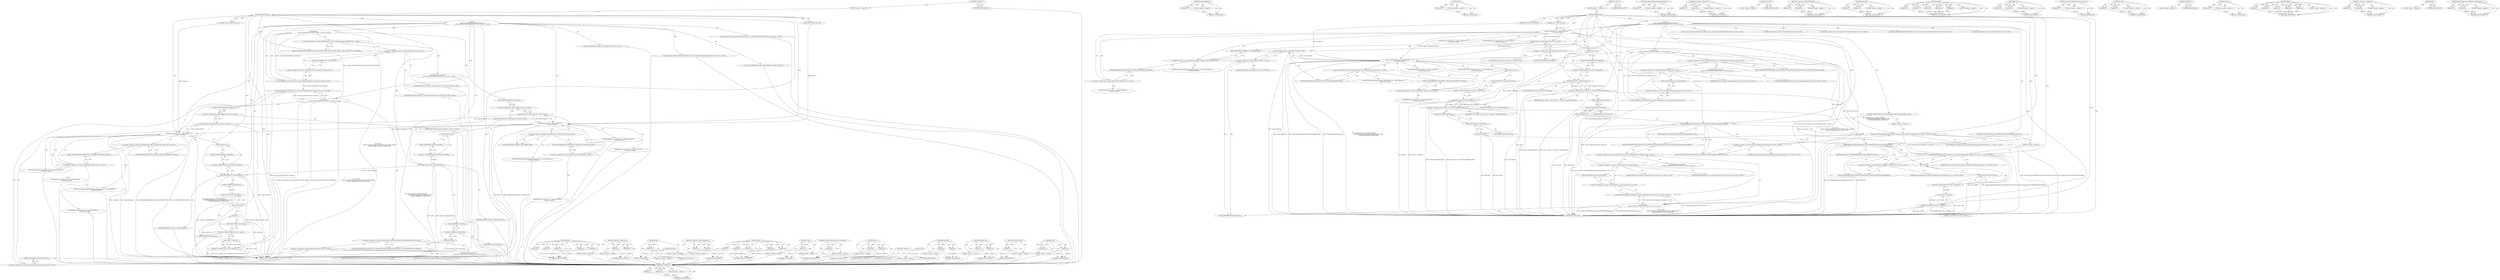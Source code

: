 digraph "testing.ExpireLocalDBObservationWindows" {
vulnerable_135 [label=<(METHOD,content.Referrer)>];
vulnerable_136 [label=<(PARAM,p1)>];
vulnerable_137 [label=<(BLOCK,&lt;empty&gt;,&lt;empty&gt;)>];
vulnerable_138 [label=<(METHOD_RETURN,ANY)>];
vulnerable_156 [label=<(METHOD,load2)>];
vulnerable_157 [label=<(PARAM,p1)>];
vulnerable_158 [label=<(PARAM,p2)>];
vulnerable_159 [label=<(BLOCK,&lt;empty&gt;,&lt;empty&gt;)>];
vulnerable_160 [label=<(METHOD_RETURN,ANY)>];
vulnerable_6 [label=<(METHOD,&lt;global&gt;)<SUB>1</SUB>>];
vulnerable_7 [label=<(BLOCK,&lt;empty&gt;,&lt;empty&gt;)<SUB>1</SUB>>];
vulnerable_8 [label=<(METHOD,OpenTwoTabs)<SUB>1</SUB>>];
vulnerable_9 [label=<(PARAM,const GURL&amp; first_url)<SUB>1</SUB>>];
vulnerable_10 [label=<(PARAM,const GURL&amp; second_url)<SUB>1</SUB>>];
vulnerable_11 [label="<(BLOCK,{
    content::WindowedNotificationObserver loa...,{
    content::WindowedNotificationObserver loa...)<SUB>1</SUB>>"];
vulnerable_12 [label="<(LOCAL,content.WindowedNotificationObserver load1: content.WindowedNotificationObserver)<SUB>2</SUB>>"];
vulnerable_13 [label="<(load1,load1(
        content::NOTIFICATION_LOAD_COMPL...)<SUB>2</SUB>>"];
vulnerable_14 [label="<(&lt;operator&gt;.fieldAccess,content::NOTIFICATION_LOAD_COMPLETED_MAIN_FRAME)<SUB>3</SUB>>"];
vulnerable_15 [label="<(IDENTIFIER,content,load1(
        content::NOTIFICATION_LOAD_COMPL...)<SUB>3</SUB>>"];
vulnerable_16 [label=<(FIELD_IDENTIFIER,NOTIFICATION_LOAD_COMPLETED_MAIN_FRAME,NOTIFICATION_LOAD_COMPLETED_MAIN_FRAME)<SUB>3</SUB>>];
vulnerable_17 [label="<(content.NotificationService.AllSources,content::NotificationService::AllSources())<SUB>4</SUB>>"];
vulnerable_18 [label="<(&lt;operator&gt;.fieldAccess,content::NotificationService::AllSources)<SUB>4</SUB>>"];
vulnerable_19 [label="<(&lt;operator&gt;.fieldAccess,content::NotificationService)<SUB>4</SUB>>"];
vulnerable_20 [label="<(IDENTIFIER,content,content::NotificationService::AllSources())<SUB>4</SUB>>"];
vulnerable_21 [label="<(IDENTIFIER,NotificationService,content::NotificationService::AllSources())<SUB>4</SUB>>"];
vulnerable_22 [label=<(FIELD_IDENTIFIER,AllSources,AllSources)<SUB>4</SUB>>];
vulnerable_23 [label="<(LOCAL,OpenURLParams open1: OpenURLParams)<SUB>5</SUB>>"];
vulnerable_24 [label="<(open1,open1(first_url, content::Referrer(),
         ...)<SUB>5</SUB>>"];
vulnerable_25 [label="<(IDENTIFIER,first_url,open1(first_url, content::Referrer(),
         ...)<SUB>5</SUB>>"];
vulnerable_26 [label="<(content.Referrer,content::Referrer())<SUB>5</SUB>>"];
vulnerable_27 [label="<(&lt;operator&gt;.fieldAccess,content::Referrer)<SUB>5</SUB>>"];
vulnerable_28 [label="<(IDENTIFIER,content,content::Referrer())<SUB>5</SUB>>"];
vulnerable_29 [label=<(FIELD_IDENTIFIER,Referrer,Referrer)<SUB>5</SUB>>];
vulnerable_30 [label="<(&lt;operator&gt;.fieldAccess,WindowOpenDisposition::CURRENT_TAB)<SUB>6</SUB>>"];
vulnerable_31 [label="<(IDENTIFIER,WindowOpenDisposition,open1(first_url, content::Referrer(),
         ...)<SUB>6</SUB>>"];
vulnerable_32 [label=<(FIELD_IDENTIFIER,CURRENT_TAB,CURRENT_TAB)<SUB>6</SUB>>];
vulnerable_33 [label="<(&lt;operator&gt;.fieldAccess,ui::PAGE_TRANSITION_TYPED)<SUB>7</SUB>>"];
vulnerable_34 [label="<(IDENTIFIER,ui,open1(first_url, content::Referrer(),
         ...)<SUB>7</SUB>>"];
vulnerable_35 [label=<(FIELD_IDENTIFIER,PAGE_TRANSITION_TYPED,PAGE_TRANSITION_TYPED)<SUB>7</SUB>>];
vulnerable_36 [label="<(LITERAL,false,open1(first_url, content::Referrer(),
         ...)<SUB>7</SUB>>"];
vulnerable_37 [label=<(OpenURL,browser()-&gt;OpenURL(open1))<SUB>8</SUB>>];
vulnerable_38 [label=<(&lt;operator&gt;.indirectFieldAccess,browser()-&gt;OpenURL)<SUB>8</SUB>>];
vulnerable_39 [label=<(browser,browser())<SUB>8</SUB>>];
vulnerable_40 [label=<(FIELD_IDENTIFIER,OpenURL,OpenURL)<SUB>8</SUB>>];
vulnerable_41 [label=<(IDENTIFIER,open1,browser()-&gt;OpenURL(open1))<SUB>8</SUB>>];
vulnerable_42 [label=<(Wait,load1.Wait())<SUB>9</SUB>>];
vulnerable_43 [label=<(&lt;operator&gt;.fieldAccess,load1.Wait)<SUB>9</SUB>>];
vulnerable_44 [label=<(IDENTIFIER,load1,load1.Wait())<SUB>9</SUB>>];
vulnerable_45 [label=<(FIELD_IDENTIFIER,Wait,Wait)<SUB>9</SUB>>];
vulnerable_46 [label="<(LOCAL,content.WindowedNotificationObserver load2: content.WindowedNotificationObserver)<SUB>11</SUB>>"];
vulnerable_47 [label="<(load2,load2(
         content::NOTIFICATION_LOAD_COMP...)<SUB>11</SUB>>"];
vulnerable_48 [label="<(&lt;operator&gt;.fieldAccess,content::NOTIFICATION_LOAD_COMPLETED_MAIN_FRAME)<SUB>12</SUB>>"];
vulnerable_49 [label="<(IDENTIFIER,content,load2(
         content::NOTIFICATION_LOAD_COMP...)<SUB>12</SUB>>"];
vulnerable_50 [label=<(FIELD_IDENTIFIER,NOTIFICATION_LOAD_COMPLETED_MAIN_FRAME,NOTIFICATION_LOAD_COMPLETED_MAIN_FRAME)<SUB>12</SUB>>];
vulnerable_51 [label="<(content.NotificationService.AllSources,content::NotificationService::AllSources())<SUB>13</SUB>>"];
vulnerable_52 [label="<(&lt;operator&gt;.fieldAccess,content::NotificationService::AllSources)<SUB>13</SUB>>"];
vulnerable_53 [label="<(&lt;operator&gt;.fieldAccess,content::NotificationService)<SUB>13</SUB>>"];
vulnerable_54 [label="<(IDENTIFIER,content,content::NotificationService::AllSources())<SUB>13</SUB>>"];
vulnerable_55 [label="<(IDENTIFIER,NotificationService,content::NotificationService::AllSources())<SUB>13</SUB>>"];
vulnerable_56 [label=<(FIELD_IDENTIFIER,AllSources,AllSources)<SUB>13</SUB>>];
vulnerable_57 [label="<(LOCAL,OpenURLParams open2: OpenURLParams)<SUB>14</SUB>>"];
vulnerable_58 [label="<(open2,open2(second_url, content::Referrer(),
        ...)<SUB>14</SUB>>"];
vulnerable_59 [label="<(IDENTIFIER,second_url,open2(second_url, content::Referrer(),
        ...)<SUB>14</SUB>>"];
vulnerable_60 [label="<(content.Referrer,content::Referrer())<SUB>14</SUB>>"];
vulnerable_61 [label="<(&lt;operator&gt;.fieldAccess,content::Referrer)<SUB>14</SUB>>"];
vulnerable_62 [label="<(IDENTIFIER,content,content::Referrer())<SUB>14</SUB>>"];
vulnerable_63 [label=<(FIELD_IDENTIFIER,Referrer,Referrer)<SUB>14</SUB>>];
vulnerable_64 [label="<(&lt;operator&gt;.fieldAccess,WindowOpenDisposition::NEW_BACKGROUND_TAB)<SUB>15</SUB>>"];
vulnerable_65 [label="<(IDENTIFIER,WindowOpenDisposition,open2(second_url, content::Referrer(),
        ...)<SUB>15</SUB>>"];
vulnerable_66 [label=<(FIELD_IDENTIFIER,NEW_BACKGROUND_TAB,NEW_BACKGROUND_TAB)<SUB>15</SUB>>];
vulnerable_67 [label="<(&lt;operator&gt;.fieldAccess,ui::PAGE_TRANSITION_TYPED)<SUB>16</SUB>>"];
vulnerable_68 [label="<(IDENTIFIER,ui,open2(second_url, content::Referrer(),
        ...)<SUB>16</SUB>>"];
vulnerable_69 [label=<(FIELD_IDENTIFIER,PAGE_TRANSITION_TYPED,PAGE_TRANSITION_TYPED)<SUB>16</SUB>>];
vulnerable_70 [label="<(LITERAL,false,open2(second_url, content::Referrer(),
        ...)<SUB>16</SUB>>"];
vulnerable_71 [label=<(OpenURL,browser()-&gt;OpenURL(open2))<SUB>17</SUB>>];
vulnerable_72 [label=<(&lt;operator&gt;.indirectFieldAccess,browser()-&gt;OpenURL)<SUB>17</SUB>>];
vulnerable_73 [label=<(browser,browser())<SUB>17</SUB>>];
vulnerable_74 [label=<(FIELD_IDENTIFIER,OpenURL,OpenURL)<SUB>17</SUB>>];
vulnerable_75 [label=<(IDENTIFIER,open2,browser()-&gt;OpenURL(open2))<SUB>17</SUB>>];
vulnerable_76 [label=<(Wait,load2.Wait())<SUB>18</SUB>>];
vulnerable_77 [label=<(&lt;operator&gt;.fieldAccess,load2.Wait)<SUB>18</SUB>>];
vulnerable_78 [label=<(IDENTIFIER,load2,load2.Wait())<SUB>18</SUB>>];
vulnerable_79 [label=<(FIELD_IDENTIFIER,Wait,Wait)<SUB>18</SUB>>];
vulnerable_80 [label=<(ASSERT_EQ,ASSERT_EQ(2, tsm()-&gt;count()))<SUB>20</SUB>>];
vulnerable_81 [label=<(LITERAL,2,ASSERT_EQ(2, tsm()-&gt;count()))<SUB>20</SUB>>];
vulnerable_82 [label=<(count,tsm()-&gt;count())<SUB>20</SUB>>];
vulnerable_83 [label=<(&lt;operator&gt;.indirectFieldAccess,tsm()-&gt;count)<SUB>20</SUB>>];
vulnerable_84 [label=<(tsm,tsm())<SUB>20</SUB>>];
vulnerable_85 [label=<(FIELD_IDENTIFIER,count,count)<SUB>20</SUB>>];
vulnerable_86 [label=<(METHOD_RETURN,void)<SUB>1</SUB>>];
vulnerable_88 [label=<(METHOD_RETURN,ANY)<SUB>1</SUB>>];
vulnerable_161 [label=<(METHOD,open2)>];
vulnerable_162 [label=<(PARAM,p1)>];
vulnerable_163 [label=<(PARAM,p2)>];
vulnerable_164 [label=<(PARAM,p3)>];
vulnerable_165 [label=<(PARAM,p4)>];
vulnerable_166 [label=<(PARAM,p5)>];
vulnerable_167 [label=<(BLOCK,&lt;empty&gt;,&lt;empty&gt;)>];
vulnerable_168 [label=<(METHOD_RETURN,ANY)>];
vulnerable_118 [label=<(METHOD,&lt;operator&gt;.fieldAccess)>];
vulnerable_119 [label=<(PARAM,p1)>];
vulnerable_120 [label=<(PARAM,p2)>];
vulnerable_121 [label=<(BLOCK,&lt;empty&gt;,&lt;empty&gt;)>];
vulnerable_122 [label=<(METHOD_RETURN,ANY)>];
vulnerable_152 [label=<(METHOD,Wait)>];
vulnerable_153 [label=<(PARAM,p1)>];
vulnerable_154 [label=<(BLOCK,&lt;empty&gt;,&lt;empty&gt;)>];
vulnerable_155 [label=<(METHOD_RETURN,ANY)>];
vulnerable_149 [label=<(METHOD,browser)>];
vulnerable_150 [label=<(BLOCK,&lt;empty&gt;,&lt;empty&gt;)>];
vulnerable_151 [label=<(METHOD_RETURN,ANY)>];
vulnerable_144 [label=<(METHOD,&lt;operator&gt;.indirectFieldAccess)>];
vulnerable_145 [label=<(PARAM,p1)>];
vulnerable_146 [label=<(PARAM,p2)>];
vulnerable_147 [label=<(BLOCK,&lt;empty&gt;,&lt;empty&gt;)>];
vulnerable_148 [label=<(METHOD_RETURN,ANY)>];
vulnerable_127 [label=<(METHOD,open1)>];
vulnerable_128 [label=<(PARAM,p1)>];
vulnerable_129 [label=<(PARAM,p2)>];
vulnerable_130 [label=<(PARAM,p3)>];
vulnerable_131 [label=<(PARAM,p4)>];
vulnerable_132 [label=<(PARAM,p5)>];
vulnerable_133 [label=<(BLOCK,&lt;empty&gt;,&lt;empty&gt;)>];
vulnerable_134 [label=<(METHOD_RETURN,ANY)>];
vulnerable_174 [label=<(METHOD,count)>];
vulnerable_175 [label=<(PARAM,p1)>];
vulnerable_176 [label=<(BLOCK,&lt;empty&gt;,&lt;empty&gt;)>];
vulnerable_177 [label=<(METHOD_RETURN,ANY)>];
vulnerable_123 [label=<(METHOD,content.NotificationService.AllSources)>];
vulnerable_124 [label=<(PARAM,p1)>];
vulnerable_125 [label=<(BLOCK,&lt;empty&gt;,&lt;empty&gt;)>];
vulnerable_126 [label=<(METHOD_RETURN,ANY)>];
vulnerable_113 [label=<(METHOD,load1)>];
vulnerable_114 [label=<(PARAM,p1)>];
vulnerable_115 [label=<(PARAM,p2)>];
vulnerable_116 [label=<(BLOCK,&lt;empty&gt;,&lt;empty&gt;)>];
vulnerable_117 [label=<(METHOD_RETURN,ANY)>];
vulnerable_107 [label=<(METHOD,&lt;global&gt;)<SUB>1</SUB>>];
vulnerable_108 [label=<(BLOCK,&lt;empty&gt;,&lt;empty&gt;)>];
vulnerable_109 [label=<(METHOD_RETURN,ANY)>];
vulnerable_178 [label=<(METHOD,tsm)>];
vulnerable_179 [label=<(BLOCK,&lt;empty&gt;,&lt;empty&gt;)>];
vulnerable_180 [label=<(METHOD_RETURN,ANY)>];
vulnerable_139 [label=<(METHOD,OpenURL)>];
vulnerable_140 [label=<(PARAM,p1)>];
vulnerable_141 [label=<(PARAM,p2)>];
vulnerable_142 [label=<(BLOCK,&lt;empty&gt;,&lt;empty&gt;)>];
vulnerable_143 [label=<(METHOD_RETURN,ANY)>];
vulnerable_169 [label=<(METHOD,ASSERT_EQ)>];
vulnerable_170 [label=<(PARAM,p1)>];
vulnerable_171 [label=<(PARAM,p2)>];
vulnerable_172 [label=<(BLOCK,&lt;empty&gt;,&lt;empty&gt;)>];
vulnerable_173 [label=<(METHOD_RETURN,ANY)>];
fixed_208 [label=<(METHOD,ASSERT_EQ)>];
fixed_209 [label=<(PARAM,p1)>];
fixed_210 [label=<(PARAM,p2)>];
fixed_211 [label=<(BLOCK,&lt;empty&gt;,&lt;empty&gt;)>];
fixed_212 [label=<(METHOD_RETURN,ANY)>];
fixed_160 [label=<(METHOD,content.Referrer)>];
fixed_161 [label=<(PARAM,p1)>];
fixed_162 [label=<(BLOCK,&lt;empty&gt;,&lt;empty&gt;)>];
fixed_163 [label=<(METHOD_RETURN,ANY)>];
fixed_182 [label=<(METHOD,Wait)>];
fixed_183 [label=<(PARAM,p1)>];
fixed_184 [label=<(BLOCK,&lt;empty&gt;,&lt;empty&gt;)>];
fixed_185 [label=<(METHOD_RETURN,ANY)>];
fixed_6 [label=<(METHOD,&lt;global&gt;)<SUB>1</SUB>>];
fixed_7 [label=<(BLOCK,&lt;empty&gt;,&lt;empty&gt;)<SUB>1</SUB>>];
fixed_8 [label=<(METHOD,OpenTwoTabs)<SUB>1</SUB>>];
fixed_9 [label=<(PARAM,const GURL&amp; first_url)<SUB>1</SUB>>];
fixed_10 [label=<(PARAM,const GURL&amp; second_url)<SUB>1</SUB>>];
fixed_11 [label="<(BLOCK,{
    content::WindowedNotificationObserver loa...,{
    content::WindowedNotificationObserver loa...)<SUB>1</SUB>>"];
fixed_12 [label="<(LOCAL,content.WindowedNotificationObserver load1: content.WindowedNotificationObserver)<SUB>2</SUB>>"];
fixed_13 [label="<(load1,load1(
        content::NOTIFICATION_LOAD_COMPL...)<SUB>2</SUB>>"];
fixed_14 [label="<(&lt;operator&gt;.fieldAccess,content::NOTIFICATION_LOAD_COMPLETED_MAIN_FRAME)<SUB>3</SUB>>"];
fixed_15 [label="<(IDENTIFIER,content,load1(
        content::NOTIFICATION_LOAD_COMPL...)<SUB>3</SUB>>"];
fixed_16 [label=<(FIELD_IDENTIFIER,NOTIFICATION_LOAD_COMPLETED_MAIN_FRAME,NOTIFICATION_LOAD_COMPLETED_MAIN_FRAME)<SUB>3</SUB>>];
fixed_17 [label="<(content.NotificationService.AllSources,content::NotificationService::AllSources())<SUB>4</SUB>>"];
fixed_18 [label="<(&lt;operator&gt;.fieldAccess,content::NotificationService::AllSources)<SUB>4</SUB>>"];
fixed_19 [label="<(&lt;operator&gt;.fieldAccess,content::NotificationService)<SUB>4</SUB>>"];
fixed_20 [label="<(IDENTIFIER,content,content::NotificationService::AllSources())<SUB>4</SUB>>"];
fixed_21 [label="<(IDENTIFIER,NotificationService,content::NotificationService::AllSources())<SUB>4</SUB>>"];
fixed_22 [label=<(FIELD_IDENTIFIER,AllSources,AllSources)<SUB>4</SUB>>];
fixed_23 [label="<(LOCAL,OpenURLParams open1: OpenURLParams)<SUB>5</SUB>>"];
fixed_24 [label="<(open1,open1(first_url, content::Referrer(),
         ...)<SUB>5</SUB>>"];
fixed_25 [label="<(IDENTIFIER,first_url,open1(first_url, content::Referrer(),
         ...)<SUB>5</SUB>>"];
fixed_26 [label="<(content.Referrer,content::Referrer())<SUB>5</SUB>>"];
fixed_27 [label="<(&lt;operator&gt;.fieldAccess,content::Referrer)<SUB>5</SUB>>"];
fixed_28 [label="<(IDENTIFIER,content,content::Referrer())<SUB>5</SUB>>"];
fixed_29 [label=<(FIELD_IDENTIFIER,Referrer,Referrer)<SUB>5</SUB>>];
fixed_30 [label="<(&lt;operator&gt;.fieldAccess,WindowOpenDisposition::CURRENT_TAB)<SUB>6</SUB>>"];
fixed_31 [label="<(IDENTIFIER,WindowOpenDisposition,open1(first_url, content::Referrer(),
         ...)<SUB>6</SUB>>"];
fixed_32 [label=<(FIELD_IDENTIFIER,CURRENT_TAB,CURRENT_TAB)<SUB>6</SUB>>];
fixed_33 [label="<(&lt;operator&gt;.fieldAccess,ui::PAGE_TRANSITION_TYPED)<SUB>7</SUB>>"];
fixed_34 [label="<(IDENTIFIER,ui,open1(first_url, content::Referrer(),
         ...)<SUB>7</SUB>>"];
fixed_35 [label=<(FIELD_IDENTIFIER,PAGE_TRANSITION_TYPED,PAGE_TRANSITION_TYPED)<SUB>7</SUB>>];
fixed_36 [label="<(LITERAL,false,open1(first_url, content::Referrer(),
         ...)<SUB>7</SUB>>"];
fixed_37 [label="<(LOCAL,content.WebContents* web_contents: content.WebContents*)<SUB>8</SUB>>"];
fixed_38 [label=<(&lt;operator&gt;.assignment,* web_contents = browser()-&gt;OpenURL(open1))<SUB>8</SUB>>];
fixed_39 [label=<(IDENTIFIER,web_contents,* web_contents = browser()-&gt;OpenURL(open1))<SUB>8</SUB>>];
fixed_40 [label=<(OpenURL,browser()-&gt;OpenURL(open1))<SUB>8</SUB>>];
fixed_41 [label=<(&lt;operator&gt;.indirectFieldAccess,browser()-&gt;OpenURL)<SUB>8</SUB>>];
fixed_42 [label=<(browser,browser())<SUB>8</SUB>>];
fixed_43 [label=<(FIELD_IDENTIFIER,OpenURL,OpenURL)<SUB>8</SUB>>];
fixed_44 [label=<(IDENTIFIER,open1,browser()-&gt;OpenURL(open1))<SUB>8</SUB>>];
fixed_45 [label=<(Wait,load1.Wait())<SUB>9</SUB>>];
fixed_46 [label=<(&lt;operator&gt;.fieldAccess,load1.Wait)<SUB>9</SUB>>];
fixed_47 [label=<(IDENTIFIER,load1,load1.Wait())<SUB>9</SUB>>];
fixed_48 [label=<(FIELD_IDENTIFIER,Wait,Wait)<SUB>9</SUB>>];
fixed_49 [label=<(CONTROL_STRUCTURE,IF,if (URLShouldBeStoredInLocalDatabase(first_url)))<SUB>10</SUB>>];
fixed_50 [label=<(URLShouldBeStoredInLocalDatabase,URLShouldBeStoredInLocalDatabase(first_url))<SUB>10</SUB>>];
fixed_51 [label=<(IDENTIFIER,first_url,URLShouldBeStoredInLocalDatabase(first_url))<SUB>10</SUB>>];
fixed_52 [label=<(BLOCK,&lt;empty&gt;,&lt;empty&gt;)<SUB>11</SUB>>];
fixed_53 [label="<(testing.ExpireLocalDBObservationWindows,testing::ExpireLocalDBObservationWindows(web_co...)<SUB>11</SUB>>"];
fixed_54 [label="<(&lt;operator&gt;.fieldAccess,testing::ExpireLocalDBObservationWindows)<SUB>11</SUB>>"];
fixed_55 [label="<(IDENTIFIER,testing,testing::ExpireLocalDBObservationWindows(web_co...)<SUB>11</SUB>>"];
fixed_56 [label=<(FIELD_IDENTIFIER,ExpireLocalDBObservationWindows,ExpireLocalDBObservationWindows)<SUB>11</SUB>>];
fixed_57 [label="<(IDENTIFIER,web_contents,testing::ExpireLocalDBObservationWindows(web_co...)<SUB>11</SUB>>"];
fixed_58 [label="<(LOCAL,content.WindowedNotificationObserver load2: content.WindowedNotificationObserver)<SUB>13</SUB>>"];
fixed_59 [label="<(load2,load2(
         content::NOTIFICATION_LOAD_COMP...)<SUB>13</SUB>>"];
fixed_60 [label="<(&lt;operator&gt;.fieldAccess,content::NOTIFICATION_LOAD_COMPLETED_MAIN_FRAME)<SUB>14</SUB>>"];
fixed_61 [label="<(IDENTIFIER,content,load2(
         content::NOTIFICATION_LOAD_COMP...)<SUB>14</SUB>>"];
fixed_62 [label=<(FIELD_IDENTIFIER,NOTIFICATION_LOAD_COMPLETED_MAIN_FRAME,NOTIFICATION_LOAD_COMPLETED_MAIN_FRAME)<SUB>14</SUB>>];
fixed_63 [label="<(content.NotificationService.AllSources,content::NotificationService::AllSources())<SUB>15</SUB>>"];
fixed_64 [label="<(&lt;operator&gt;.fieldAccess,content::NotificationService::AllSources)<SUB>15</SUB>>"];
fixed_65 [label="<(&lt;operator&gt;.fieldAccess,content::NotificationService)<SUB>15</SUB>>"];
fixed_66 [label="<(IDENTIFIER,content,content::NotificationService::AllSources())<SUB>15</SUB>>"];
fixed_67 [label="<(IDENTIFIER,NotificationService,content::NotificationService::AllSources())<SUB>15</SUB>>"];
fixed_68 [label=<(FIELD_IDENTIFIER,AllSources,AllSources)<SUB>15</SUB>>];
fixed_69 [label="<(LOCAL,OpenURLParams open2: OpenURLParams)<SUB>16</SUB>>"];
fixed_70 [label="<(open2,open2(second_url, content::Referrer(),
        ...)<SUB>16</SUB>>"];
fixed_71 [label="<(IDENTIFIER,second_url,open2(second_url, content::Referrer(),
        ...)<SUB>16</SUB>>"];
fixed_72 [label="<(content.Referrer,content::Referrer())<SUB>16</SUB>>"];
fixed_73 [label="<(&lt;operator&gt;.fieldAccess,content::Referrer)<SUB>16</SUB>>"];
fixed_74 [label="<(IDENTIFIER,content,content::Referrer())<SUB>16</SUB>>"];
fixed_75 [label=<(FIELD_IDENTIFIER,Referrer,Referrer)<SUB>16</SUB>>];
fixed_76 [label="<(&lt;operator&gt;.fieldAccess,WindowOpenDisposition::NEW_BACKGROUND_TAB)<SUB>17</SUB>>"];
fixed_77 [label="<(IDENTIFIER,WindowOpenDisposition,open2(second_url, content::Referrer(),
        ...)<SUB>17</SUB>>"];
fixed_78 [label=<(FIELD_IDENTIFIER,NEW_BACKGROUND_TAB,NEW_BACKGROUND_TAB)<SUB>17</SUB>>];
fixed_79 [label="<(&lt;operator&gt;.fieldAccess,ui::PAGE_TRANSITION_TYPED)<SUB>18</SUB>>"];
fixed_80 [label="<(IDENTIFIER,ui,open2(second_url, content::Referrer(),
        ...)<SUB>18</SUB>>"];
fixed_81 [label=<(FIELD_IDENTIFIER,PAGE_TRANSITION_TYPED,PAGE_TRANSITION_TYPED)<SUB>18</SUB>>];
fixed_82 [label="<(LITERAL,false,open2(second_url, content::Referrer(),
        ...)<SUB>18</SUB>>"];
fixed_83 [label=<(&lt;operator&gt;.assignment,web_contents = browser()-&gt;OpenURL(open2))<SUB>19</SUB>>];
fixed_84 [label=<(IDENTIFIER,web_contents,web_contents = browser()-&gt;OpenURL(open2))<SUB>19</SUB>>];
fixed_85 [label=<(OpenURL,browser()-&gt;OpenURL(open2))<SUB>19</SUB>>];
fixed_86 [label=<(&lt;operator&gt;.indirectFieldAccess,browser()-&gt;OpenURL)<SUB>19</SUB>>];
fixed_87 [label=<(browser,browser())<SUB>19</SUB>>];
fixed_88 [label=<(FIELD_IDENTIFIER,OpenURL,OpenURL)<SUB>19</SUB>>];
fixed_89 [label=<(IDENTIFIER,open2,browser()-&gt;OpenURL(open2))<SUB>19</SUB>>];
fixed_90 [label=<(Wait,load2.Wait())<SUB>20</SUB>>];
fixed_91 [label=<(&lt;operator&gt;.fieldAccess,load2.Wait)<SUB>20</SUB>>];
fixed_92 [label=<(IDENTIFIER,load2,load2.Wait())<SUB>20</SUB>>];
fixed_93 [label=<(FIELD_IDENTIFIER,Wait,Wait)<SUB>20</SUB>>];
fixed_94 [label=<(CONTROL_STRUCTURE,IF,if (URLShouldBeStoredInLocalDatabase(second_url)))<SUB>23</SUB>>];
fixed_95 [label=<(URLShouldBeStoredInLocalDatabase,URLShouldBeStoredInLocalDatabase(second_url))<SUB>23</SUB>>];
fixed_96 [label=<(IDENTIFIER,second_url,URLShouldBeStoredInLocalDatabase(second_url))<SUB>23</SUB>>];
fixed_97 [label=<(BLOCK,&lt;empty&gt;,&lt;empty&gt;)<SUB>24</SUB>>];
fixed_98 [label="<(testing.ExpireLocalDBObservationWindows,testing::ExpireLocalDBObservationWindows(web_co...)<SUB>24</SUB>>"];
fixed_99 [label="<(&lt;operator&gt;.fieldAccess,testing::ExpireLocalDBObservationWindows)<SUB>24</SUB>>"];
fixed_100 [label="<(IDENTIFIER,testing,testing::ExpireLocalDBObservationWindows(web_co...)<SUB>24</SUB>>"];
fixed_101 [label=<(FIELD_IDENTIFIER,ExpireLocalDBObservationWindows,ExpireLocalDBObservationWindows)<SUB>24</SUB>>];
fixed_102 [label="<(IDENTIFIER,web_contents,testing::ExpireLocalDBObservationWindows(web_co...)<SUB>24</SUB>>"];
fixed_103 [label=<(ASSERT_EQ,ASSERT_EQ(2, tsm()-&gt;count()))<SUB>26</SUB>>];
fixed_104 [label=<(LITERAL,2,ASSERT_EQ(2, tsm()-&gt;count()))<SUB>26</SUB>>];
fixed_105 [label=<(count,tsm()-&gt;count())<SUB>26</SUB>>];
fixed_106 [label=<(&lt;operator&gt;.indirectFieldAccess,tsm()-&gt;count)<SUB>26</SUB>>];
fixed_107 [label=<(tsm,tsm())<SUB>26</SUB>>];
fixed_108 [label=<(FIELD_IDENTIFIER,count,count)<SUB>26</SUB>>];
fixed_109 [label=<(METHOD_RETURN,void)<SUB>1</SUB>>];
fixed_111 [label=<(METHOD_RETURN,ANY)<SUB>1</SUB>>];
fixed_186 [label=<(METHOD,URLShouldBeStoredInLocalDatabase)>];
fixed_187 [label=<(PARAM,p1)>];
fixed_188 [label=<(BLOCK,&lt;empty&gt;,&lt;empty&gt;)>];
fixed_189 [label=<(METHOD_RETURN,ANY)>];
fixed_143 [label=<(METHOD,&lt;operator&gt;.fieldAccess)>];
fixed_144 [label=<(PARAM,p1)>];
fixed_145 [label=<(PARAM,p2)>];
fixed_146 [label=<(BLOCK,&lt;empty&gt;,&lt;empty&gt;)>];
fixed_147 [label=<(METHOD_RETURN,ANY)>];
fixed_179 [label=<(METHOD,browser)>];
fixed_180 [label=<(BLOCK,&lt;empty&gt;,&lt;empty&gt;)>];
fixed_181 [label=<(METHOD_RETURN,ANY)>];
fixed_174 [label=<(METHOD,&lt;operator&gt;.indirectFieldAccess)>];
fixed_175 [label=<(PARAM,p1)>];
fixed_176 [label=<(PARAM,p2)>];
fixed_177 [label=<(BLOCK,&lt;empty&gt;,&lt;empty&gt;)>];
fixed_178 [label=<(METHOD_RETURN,ANY)>];
fixed_169 [label=<(METHOD,OpenURL)>];
fixed_170 [label=<(PARAM,p1)>];
fixed_171 [label=<(PARAM,p2)>];
fixed_172 [label=<(BLOCK,&lt;empty&gt;,&lt;empty&gt;)>];
fixed_173 [label=<(METHOD_RETURN,ANY)>];
fixed_152 [label=<(METHOD,open1)>];
fixed_153 [label=<(PARAM,p1)>];
fixed_154 [label=<(PARAM,p2)>];
fixed_155 [label=<(PARAM,p3)>];
fixed_156 [label=<(PARAM,p4)>];
fixed_157 [label=<(PARAM,p5)>];
fixed_158 [label=<(BLOCK,&lt;empty&gt;,&lt;empty&gt;)>];
fixed_159 [label=<(METHOD_RETURN,ANY)>];
fixed_195 [label=<(METHOD,load2)>];
fixed_196 [label=<(PARAM,p1)>];
fixed_197 [label=<(PARAM,p2)>];
fixed_198 [label=<(BLOCK,&lt;empty&gt;,&lt;empty&gt;)>];
fixed_199 [label=<(METHOD_RETURN,ANY)>];
fixed_148 [label=<(METHOD,content.NotificationService.AllSources)>];
fixed_149 [label=<(PARAM,p1)>];
fixed_150 [label=<(BLOCK,&lt;empty&gt;,&lt;empty&gt;)>];
fixed_151 [label=<(METHOD_RETURN,ANY)>];
fixed_138 [label=<(METHOD,load1)>];
fixed_139 [label=<(PARAM,p1)>];
fixed_140 [label=<(PARAM,p2)>];
fixed_141 [label=<(BLOCK,&lt;empty&gt;,&lt;empty&gt;)>];
fixed_142 [label=<(METHOD_RETURN,ANY)>];
fixed_132 [label=<(METHOD,&lt;global&gt;)<SUB>1</SUB>>];
fixed_133 [label=<(BLOCK,&lt;empty&gt;,&lt;empty&gt;)>];
fixed_134 [label=<(METHOD_RETURN,ANY)>];
fixed_213 [label=<(METHOD,count)>];
fixed_214 [label=<(PARAM,p1)>];
fixed_215 [label=<(BLOCK,&lt;empty&gt;,&lt;empty&gt;)>];
fixed_216 [label=<(METHOD_RETURN,ANY)>];
fixed_200 [label=<(METHOD,open2)>];
fixed_201 [label=<(PARAM,p1)>];
fixed_202 [label=<(PARAM,p2)>];
fixed_203 [label=<(PARAM,p3)>];
fixed_204 [label=<(PARAM,p4)>];
fixed_205 [label=<(PARAM,p5)>];
fixed_206 [label=<(BLOCK,&lt;empty&gt;,&lt;empty&gt;)>];
fixed_207 [label=<(METHOD_RETURN,ANY)>];
fixed_164 [label=<(METHOD,&lt;operator&gt;.assignment)>];
fixed_165 [label=<(PARAM,p1)>];
fixed_166 [label=<(PARAM,p2)>];
fixed_167 [label=<(BLOCK,&lt;empty&gt;,&lt;empty&gt;)>];
fixed_168 [label=<(METHOD_RETURN,ANY)>];
fixed_217 [label=<(METHOD,tsm)>];
fixed_218 [label=<(BLOCK,&lt;empty&gt;,&lt;empty&gt;)>];
fixed_219 [label=<(METHOD_RETURN,ANY)>];
fixed_190 [label=<(METHOD,testing.ExpireLocalDBObservationWindows)>];
fixed_191 [label=<(PARAM,p1)>];
fixed_192 [label=<(PARAM,p2)>];
fixed_193 [label=<(BLOCK,&lt;empty&gt;,&lt;empty&gt;)>];
fixed_194 [label=<(METHOD_RETURN,ANY)>];
vulnerable_135 -> vulnerable_136  [key=0, label="AST: "];
vulnerable_135 -> vulnerable_136  [key=1, label="DDG: "];
vulnerable_135 -> vulnerable_137  [key=0, label="AST: "];
vulnerable_135 -> vulnerable_138  [key=0, label="AST: "];
vulnerable_135 -> vulnerable_138  [key=1, label="CFG: "];
vulnerable_136 -> vulnerable_138  [key=0, label="DDG: p1"];
vulnerable_137 -> fixed_208  [key=0];
vulnerable_138 -> fixed_208  [key=0];
vulnerable_156 -> vulnerable_157  [key=0, label="AST: "];
vulnerable_156 -> vulnerable_157  [key=1, label="DDG: "];
vulnerable_156 -> vulnerable_159  [key=0, label="AST: "];
vulnerable_156 -> vulnerable_158  [key=0, label="AST: "];
vulnerable_156 -> vulnerable_158  [key=1, label="DDG: "];
vulnerable_156 -> vulnerable_160  [key=0, label="AST: "];
vulnerable_156 -> vulnerable_160  [key=1, label="CFG: "];
vulnerable_157 -> vulnerable_160  [key=0, label="DDG: p1"];
vulnerable_158 -> vulnerable_160  [key=0, label="DDG: p2"];
vulnerable_159 -> fixed_208  [key=0];
vulnerable_160 -> fixed_208  [key=0];
vulnerable_6 -> vulnerable_7  [key=0, label="AST: "];
vulnerable_6 -> vulnerable_88  [key=0, label="AST: "];
vulnerable_6 -> vulnerable_88  [key=1, label="CFG: "];
vulnerable_7 -> vulnerable_8  [key=0, label="AST: "];
vulnerable_8 -> vulnerable_9  [key=0, label="AST: "];
vulnerable_8 -> vulnerable_9  [key=1, label="DDG: "];
vulnerable_8 -> vulnerable_10  [key=0, label="AST: "];
vulnerable_8 -> vulnerable_10  [key=1, label="DDG: "];
vulnerable_8 -> vulnerable_11  [key=0, label="AST: "];
vulnerable_8 -> vulnerable_86  [key=0, label="AST: "];
vulnerable_8 -> vulnerable_16  [key=0, label="CFG: "];
vulnerable_8 -> vulnerable_24  [key=0, label="DDG: "];
vulnerable_8 -> vulnerable_37  [key=0, label="DDG: "];
vulnerable_8 -> vulnerable_58  [key=0, label="DDG: "];
vulnerable_8 -> vulnerable_71  [key=0, label="DDG: "];
vulnerable_8 -> vulnerable_80  [key=0, label="DDG: "];
vulnerable_9 -> vulnerable_24  [key=0, label="DDG: first_url"];
vulnerable_10 -> vulnerable_58  [key=0, label="DDG: second_url"];
vulnerable_11 -> vulnerable_12  [key=0, label="AST: "];
vulnerable_11 -> vulnerable_13  [key=0, label="AST: "];
vulnerable_11 -> vulnerable_23  [key=0, label="AST: "];
vulnerable_11 -> vulnerable_24  [key=0, label="AST: "];
vulnerable_11 -> vulnerable_37  [key=0, label="AST: "];
vulnerable_11 -> vulnerable_42  [key=0, label="AST: "];
vulnerable_11 -> vulnerable_46  [key=0, label="AST: "];
vulnerable_11 -> vulnerable_47  [key=0, label="AST: "];
vulnerable_11 -> vulnerable_57  [key=0, label="AST: "];
vulnerable_11 -> vulnerable_58  [key=0, label="AST: "];
vulnerable_11 -> vulnerable_71  [key=0, label="AST: "];
vulnerable_11 -> vulnerable_76  [key=0, label="AST: "];
vulnerable_11 -> vulnerable_80  [key=0, label="AST: "];
vulnerable_12 -> fixed_208  [key=0];
vulnerable_13 -> vulnerable_14  [key=0, label="AST: "];
vulnerable_13 -> vulnerable_17  [key=0, label="AST: "];
vulnerable_13 -> vulnerable_29  [key=0, label="CFG: "];
vulnerable_13 -> vulnerable_86  [key=0, label="DDG: load1(
        content::NOTIFICATION_LOAD_COMPLETED_MAIN_FRAME,
        content::NotificationService::AllSources())"];
vulnerable_13 -> vulnerable_47  [key=0, label="DDG: content::NOTIFICATION_LOAD_COMPLETED_MAIN_FRAME"];
vulnerable_14 -> vulnerable_15  [key=0, label="AST: "];
vulnerable_14 -> vulnerable_16  [key=0, label="AST: "];
vulnerable_14 -> vulnerable_19  [key=0, label="CFG: "];
vulnerable_15 -> fixed_208  [key=0];
vulnerable_16 -> vulnerable_14  [key=0, label="CFG: "];
vulnerable_17 -> vulnerable_18  [key=0, label="AST: "];
vulnerable_17 -> vulnerable_13  [key=0, label="CFG: "];
vulnerable_17 -> vulnerable_13  [key=1, label="DDG: content::NotificationService::AllSources"];
vulnerable_17 -> vulnerable_51  [key=0, label="DDG: content::NotificationService::AllSources"];
vulnerable_18 -> vulnerable_19  [key=0, label="AST: "];
vulnerable_18 -> vulnerable_22  [key=0, label="AST: "];
vulnerable_18 -> vulnerable_17  [key=0, label="CFG: "];
vulnerable_19 -> vulnerable_20  [key=0, label="AST: "];
vulnerable_19 -> vulnerable_21  [key=0, label="AST: "];
vulnerable_19 -> vulnerable_22  [key=0, label="CFG: "];
vulnerable_20 -> fixed_208  [key=0];
vulnerable_21 -> fixed_208  [key=0];
vulnerable_22 -> vulnerable_18  [key=0, label="CFG: "];
vulnerable_23 -> fixed_208  [key=0];
vulnerable_24 -> vulnerable_25  [key=0, label="AST: "];
vulnerable_24 -> vulnerable_26  [key=0, label="AST: "];
vulnerable_24 -> vulnerable_30  [key=0, label="AST: "];
vulnerable_24 -> vulnerable_33  [key=0, label="AST: "];
vulnerable_24 -> vulnerable_36  [key=0, label="AST: "];
vulnerable_24 -> vulnerable_39  [key=0, label="CFG: "];
vulnerable_24 -> vulnerable_86  [key=0, label="DDG: first_url"];
vulnerable_24 -> vulnerable_86  [key=1, label="DDG: WindowOpenDisposition::CURRENT_TAB"];
vulnerable_24 -> vulnerable_86  [key=2, label="DDG: open1(first_url, content::Referrer(),
                         WindowOpenDisposition::CURRENT_TAB,
                         ui::PAGE_TRANSITION_TYPED, false)"];
vulnerable_24 -> vulnerable_58  [key=0, label="DDG: ui::PAGE_TRANSITION_TYPED"];
vulnerable_25 -> fixed_208  [key=0];
vulnerable_26 -> vulnerable_27  [key=0, label="AST: "];
vulnerable_26 -> vulnerable_32  [key=0, label="CFG: "];
vulnerable_26 -> vulnerable_24  [key=0, label="DDG: content::Referrer"];
vulnerable_26 -> vulnerable_60  [key=0, label="DDG: content::Referrer"];
vulnerable_27 -> vulnerable_28  [key=0, label="AST: "];
vulnerable_27 -> vulnerable_29  [key=0, label="AST: "];
vulnerable_27 -> vulnerable_26  [key=0, label="CFG: "];
vulnerable_28 -> fixed_208  [key=0];
vulnerable_29 -> vulnerable_27  [key=0, label="CFG: "];
vulnerable_30 -> vulnerable_31  [key=0, label="AST: "];
vulnerable_30 -> vulnerable_32  [key=0, label="AST: "];
vulnerable_30 -> vulnerable_35  [key=0, label="CFG: "];
vulnerable_31 -> fixed_208  [key=0];
vulnerable_32 -> vulnerable_30  [key=0, label="CFG: "];
vulnerable_33 -> vulnerable_34  [key=0, label="AST: "];
vulnerable_33 -> vulnerable_35  [key=0, label="AST: "];
vulnerable_33 -> vulnerable_24  [key=0, label="CFG: "];
vulnerable_34 -> fixed_208  [key=0];
vulnerable_35 -> vulnerable_33  [key=0, label="CFG: "];
vulnerable_36 -> fixed_208  [key=0];
vulnerable_37 -> vulnerable_38  [key=0, label="AST: "];
vulnerable_37 -> vulnerable_41  [key=0, label="AST: "];
vulnerable_37 -> vulnerable_45  [key=0, label="CFG: "];
vulnerable_37 -> vulnerable_86  [key=0, label="DDG: open1"];
vulnerable_37 -> vulnerable_86  [key=1, label="DDG: browser()-&gt;OpenURL(open1)"];
vulnerable_37 -> vulnerable_71  [key=0, label="DDG: browser()-&gt;OpenURL"];
vulnerable_38 -> vulnerable_39  [key=0, label="AST: "];
vulnerable_38 -> vulnerable_40  [key=0, label="AST: "];
vulnerable_38 -> vulnerable_37  [key=0, label="CFG: "];
vulnerable_39 -> vulnerable_40  [key=0, label="CFG: "];
vulnerable_40 -> vulnerable_38  [key=0, label="CFG: "];
vulnerable_41 -> fixed_208  [key=0];
vulnerable_42 -> vulnerable_43  [key=0, label="AST: "];
vulnerable_42 -> vulnerable_50  [key=0, label="CFG: "];
vulnerable_42 -> vulnerable_86  [key=0, label="DDG: load1.Wait"];
vulnerable_42 -> vulnerable_86  [key=1, label="DDG: load1.Wait()"];
vulnerable_43 -> vulnerable_44  [key=0, label="AST: "];
vulnerable_43 -> vulnerable_45  [key=0, label="AST: "];
vulnerable_43 -> vulnerable_42  [key=0, label="CFG: "];
vulnerable_44 -> fixed_208  [key=0];
vulnerable_45 -> vulnerable_43  [key=0, label="CFG: "];
vulnerable_46 -> fixed_208  [key=0];
vulnerable_47 -> vulnerable_48  [key=0, label="AST: "];
vulnerable_47 -> vulnerable_51  [key=0, label="AST: "];
vulnerable_47 -> vulnerable_63  [key=0, label="CFG: "];
vulnerable_47 -> vulnerable_86  [key=0, label="DDG: content::NOTIFICATION_LOAD_COMPLETED_MAIN_FRAME"];
vulnerable_47 -> vulnerable_86  [key=1, label="DDG: content::NotificationService::AllSources()"];
vulnerable_47 -> vulnerable_86  [key=2, label="DDG: load2(
         content::NOTIFICATION_LOAD_COMPLETED_MAIN_FRAME,
         content::NotificationService::AllSources())"];
vulnerable_48 -> vulnerable_49  [key=0, label="AST: "];
vulnerable_48 -> vulnerable_50  [key=0, label="AST: "];
vulnerable_48 -> vulnerable_53  [key=0, label="CFG: "];
vulnerable_49 -> fixed_208  [key=0];
vulnerable_50 -> vulnerable_48  [key=0, label="CFG: "];
vulnerable_51 -> vulnerable_52  [key=0, label="AST: "];
vulnerable_51 -> vulnerable_47  [key=0, label="CFG: "];
vulnerable_51 -> vulnerable_47  [key=1, label="DDG: content::NotificationService::AllSources"];
vulnerable_51 -> vulnerable_86  [key=0, label="DDG: content::NotificationService::AllSources"];
vulnerable_52 -> vulnerable_53  [key=0, label="AST: "];
vulnerable_52 -> vulnerable_56  [key=0, label="AST: "];
vulnerable_52 -> vulnerable_51  [key=0, label="CFG: "];
vulnerable_53 -> vulnerable_54  [key=0, label="AST: "];
vulnerable_53 -> vulnerable_55  [key=0, label="AST: "];
vulnerable_53 -> vulnerable_56  [key=0, label="CFG: "];
vulnerable_54 -> fixed_208  [key=0];
vulnerable_55 -> fixed_208  [key=0];
vulnerable_56 -> vulnerable_52  [key=0, label="CFG: "];
vulnerable_57 -> fixed_208  [key=0];
vulnerable_58 -> vulnerable_59  [key=0, label="AST: "];
vulnerable_58 -> vulnerable_60  [key=0, label="AST: "];
vulnerable_58 -> vulnerable_64  [key=0, label="AST: "];
vulnerable_58 -> vulnerable_67  [key=0, label="AST: "];
vulnerable_58 -> vulnerable_70  [key=0, label="AST: "];
vulnerable_58 -> vulnerable_73  [key=0, label="CFG: "];
vulnerable_58 -> vulnerable_86  [key=0, label="DDG: second_url"];
vulnerable_58 -> vulnerable_86  [key=1, label="DDG: content::Referrer()"];
vulnerable_58 -> vulnerable_86  [key=2, label="DDG: WindowOpenDisposition::NEW_BACKGROUND_TAB"];
vulnerable_58 -> vulnerable_86  [key=3, label="DDG: ui::PAGE_TRANSITION_TYPED"];
vulnerable_58 -> vulnerable_86  [key=4, label="DDG: open2(second_url, content::Referrer(),
                         WindowOpenDisposition::NEW_BACKGROUND_TAB,
                         ui::PAGE_TRANSITION_TYPED, false)"];
vulnerable_59 -> fixed_208  [key=0];
vulnerable_60 -> vulnerable_61  [key=0, label="AST: "];
vulnerable_60 -> vulnerable_66  [key=0, label="CFG: "];
vulnerable_60 -> vulnerable_86  [key=0, label="DDG: content::Referrer"];
vulnerable_60 -> vulnerable_58  [key=0, label="DDG: content::Referrer"];
vulnerable_61 -> vulnerable_62  [key=0, label="AST: "];
vulnerable_61 -> vulnerable_63  [key=0, label="AST: "];
vulnerable_61 -> vulnerable_60  [key=0, label="CFG: "];
vulnerable_62 -> fixed_208  [key=0];
vulnerable_63 -> vulnerable_61  [key=0, label="CFG: "];
vulnerable_64 -> vulnerable_65  [key=0, label="AST: "];
vulnerable_64 -> vulnerable_66  [key=0, label="AST: "];
vulnerable_64 -> vulnerable_69  [key=0, label="CFG: "];
vulnerable_65 -> fixed_208  [key=0];
vulnerable_66 -> vulnerable_64  [key=0, label="CFG: "];
vulnerable_67 -> vulnerable_68  [key=0, label="AST: "];
vulnerable_67 -> vulnerable_69  [key=0, label="AST: "];
vulnerable_67 -> vulnerable_58  [key=0, label="CFG: "];
vulnerable_68 -> fixed_208  [key=0];
vulnerable_69 -> vulnerable_67  [key=0, label="CFG: "];
vulnerable_70 -> fixed_208  [key=0];
vulnerable_71 -> vulnerable_72  [key=0, label="AST: "];
vulnerable_71 -> vulnerable_75  [key=0, label="AST: "];
vulnerable_71 -> vulnerable_79  [key=0, label="CFG: "];
vulnerable_71 -> vulnerable_86  [key=0, label="DDG: browser()-&gt;OpenURL"];
vulnerable_71 -> vulnerable_86  [key=1, label="DDG: open2"];
vulnerable_71 -> vulnerable_86  [key=2, label="DDG: browser()-&gt;OpenURL(open2)"];
vulnerable_72 -> vulnerable_73  [key=0, label="AST: "];
vulnerable_72 -> vulnerable_74  [key=0, label="AST: "];
vulnerable_72 -> vulnerable_71  [key=0, label="CFG: "];
vulnerable_73 -> vulnerable_74  [key=0, label="CFG: "];
vulnerable_74 -> vulnerable_72  [key=0, label="CFG: "];
vulnerable_75 -> fixed_208  [key=0];
vulnerable_76 -> vulnerable_77  [key=0, label="AST: "];
vulnerable_76 -> vulnerable_84  [key=0, label="CFG: "];
vulnerable_76 -> vulnerable_86  [key=0, label="DDG: load2.Wait"];
vulnerable_76 -> vulnerable_86  [key=1, label="DDG: load2.Wait()"];
vulnerable_77 -> vulnerable_78  [key=0, label="AST: "];
vulnerable_77 -> vulnerable_79  [key=0, label="AST: "];
vulnerable_77 -> vulnerable_76  [key=0, label="CFG: "];
vulnerable_78 -> fixed_208  [key=0];
vulnerable_79 -> vulnerable_77  [key=0, label="CFG: "];
vulnerable_80 -> vulnerable_81  [key=0, label="AST: "];
vulnerable_80 -> vulnerable_82  [key=0, label="AST: "];
vulnerable_80 -> vulnerable_86  [key=0, label="CFG: "];
vulnerable_80 -> vulnerable_86  [key=1, label="DDG: tsm()-&gt;count()"];
vulnerable_80 -> vulnerable_86  [key=2, label="DDG: ASSERT_EQ(2, tsm()-&gt;count())"];
vulnerable_81 -> fixed_208  [key=0];
vulnerable_82 -> vulnerable_83  [key=0, label="AST: "];
vulnerable_82 -> vulnerable_80  [key=0, label="CFG: "];
vulnerable_82 -> vulnerable_80  [key=1, label="DDG: tsm()-&gt;count"];
vulnerable_82 -> vulnerable_86  [key=0, label="DDG: tsm()-&gt;count"];
vulnerable_83 -> vulnerable_84  [key=0, label="AST: "];
vulnerable_83 -> vulnerable_85  [key=0, label="AST: "];
vulnerable_83 -> vulnerable_82  [key=0, label="CFG: "];
vulnerable_84 -> vulnerable_85  [key=0, label="CFG: "];
vulnerable_85 -> vulnerable_83  [key=0, label="CFG: "];
vulnerable_86 -> fixed_208  [key=0];
vulnerable_88 -> fixed_208  [key=0];
vulnerable_161 -> vulnerable_162  [key=0, label="AST: "];
vulnerable_161 -> vulnerable_162  [key=1, label="DDG: "];
vulnerable_161 -> vulnerable_167  [key=0, label="AST: "];
vulnerable_161 -> vulnerable_163  [key=0, label="AST: "];
vulnerable_161 -> vulnerable_163  [key=1, label="DDG: "];
vulnerable_161 -> vulnerable_168  [key=0, label="AST: "];
vulnerable_161 -> vulnerable_168  [key=1, label="CFG: "];
vulnerable_161 -> vulnerable_164  [key=0, label="AST: "];
vulnerable_161 -> vulnerable_164  [key=1, label="DDG: "];
vulnerable_161 -> vulnerable_165  [key=0, label="AST: "];
vulnerable_161 -> vulnerable_165  [key=1, label="DDG: "];
vulnerable_161 -> vulnerable_166  [key=0, label="AST: "];
vulnerable_161 -> vulnerable_166  [key=1, label="DDG: "];
vulnerable_162 -> vulnerable_168  [key=0, label="DDG: p1"];
vulnerable_163 -> vulnerable_168  [key=0, label="DDG: p2"];
vulnerable_164 -> vulnerable_168  [key=0, label="DDG: p3"];
vulnerable_165 -> vulnerable_168  [key=0, label="DDG: p4"];
vulnerable_166 -> vulnerable_168  [key=0, label="DDG: p5"];
vulnerable_167 -> fixed_208  [key=0];
vulnerable_168 -> fixed_208  [key=0];
vulnerable_118 -> vulnerable_119  [key=0, label="AST: "];
vulnerable_118 -> vulnerable_119  [key=1, label="DDG: "];
vulnerable_118 -> vulnerable_121  [key=0, label="AST: "];
vulnerable_118 -> vulnerable_120  [key=0, label="AST: "];
vulnerable_118 -> vulnerable_120  [key=1, label="DDG: "];
vulnerable_118 -> vulnerable_122  [key=0, label="AST: "];
vulnerable_118 -> vulnerable_122  [key=1, label="CFG: "];
vulnerable_119 -> vulnerable_122  [key=0, label="DDG: p1"];
vulnerable_120 -> vulnerable_122  [key=0, label="DDG: p2"];
vulnerable_121 -> fixed_208  [key=0];
vulnerable_122 -> fixed_208  [key=0];
vulnerable_152 -> vulnerable_153  [key=0, label="AST: "];
vulnerable_152 -> vulnerable_153  [key=1, label="DDG: "];
vulnerable_152 -> vulnerable_154  [key=0, label="AST: "];
vulnerable_152 -> vulnerable_155  [key=0, label="AST: "];
vulnerable_152 -> vulnerable_155  [key=1, label="CFG: "];
vulnerable_153 -> vulnerable_155  [key=0, label="DDG: p1"];
vulnerable_154 -> fixed_208  [key=0];
vulnerable_155 -> fixed_208  [key=0];
vulnerable_149 -> vulnerable_150  [key=0, label="AST: "];
vulnerable_149 -> vulnerable_151  [key=0, label="AST: "];
vulnerable_149 -> vulnerable_151  [key=1, label="CFG: "];
vulnerable_150 -> fixed_208  [key=0];
vulnerable_151 -> fixed_208  [key=0];
vulnerable_144 -> vulnerable_145  [key=0, label="AST: "];
vulnerable_144 -> vulnerable_145  [key=1, label="DDG: "];
vulnerable_144 -> vulnerable_147  [key=0, label="AST: "];
vulnerable_144 -> vulnerable_146  [key=0, label="AST: "];
vulnerable_144 -> vulnerable_146  [key=1, label="DDG: "];
vulnerable_144 -> vulnerable_148  [key=0, label="AST: "];
vulnerable_144 -> vulnerable_148  [key=1, label="CFG: "];
vulnerable_145 -> vulnerable_148  [key=0, label="DDG: p1"];
vulnerable_146 -> vulnerable_148  [key=0, label="DDG: p2"];
vulnerable_147 -> fixed_208  [key=0];
vulnerable_148 -> fixed_208  [key=0];
vulnerable_127 -> vulnerable_128  [key=0, label="AST: "];
vulnerable_127 -> vulnerable_128  [key=1, label="DDG: "];
vulnerable_127 -> vulnerable_133  [key=0, label="AST: "];
vulnerable_127 -> vulnerable_129  [key=0, label="AST: "];
vulnerable_127 -> vulnerable_129  [key=1, label="DDG: "];
vulnerable_127 -> vulnerable_134  [key=0, label="AST: "];
vulnerable_127 -> vulnerable_134  [key=1, label="CFG: "];
vulnerable_127 -> vulnerable_130  [key=0, label="AST: "];
vulnerable_127 -> vulnerable_130  [key=1, label="DDG: "];
vulnerable_127 -> vulnerable_131  [key=0, label="AST: "];
vulnerable_127 -> vulnerable_131  [key=1, label="DDG: "];
vulnerable_127 -> vulnerable_132  [key=0, label="AST: "];
vulnerable_127 -> vulnerable_132  [key=1, label="DDG: "];
vulnerable_128 -> vulnerable_134  [key=0, label="DDG: p1"];
vulnerable_129 -> vulnerable_134  [key=0, label="DDG: p2"];
vulnerable_130 -> vulnerable_134  [key=0, label="DDG: p3"];
vulnerable_131 -> vulnerable_134  [key=0, label="DDG: p4"];
vulnerable_132 -> vulnerable_134  [key=0, label="DDG: p5"];
vulnerable_133 -> fixed_208  [key=0];
vulnerable_134 -> fixed_208  [key=0];
vulnerable_174 -> vulnerable_175  [key=0, label="AST: "];
vulnerable_174 -> vulnerable_175  [key=1, label="DDG: "];
vulnerable_174 -> vulnerable_176  [key=0, label="AST: "];
vulnerable_174 -> vulnerable_177  [key=0, label="AST: "];
vulnerable_174 -> vulnerable_177  [key=1, label="CFG: "];
vulnerable_175 -> vulnerable_177  [key=0, label="DDG: p1"];
vulnerable_176 -> fixed_208  [key=0];
vulnerable_177 -> fixed_208  [key=0];
vulnerable_123 -> vulnerable_124  [key=0, label="AST: "];
vulnerable_123 -> vulnerable_124  [key=1, label="DDG: "];
vulnerable_123 -> vulnerable_125  [key=0, label="AST: "];
vulnerable_123 -> vulnerable_126  [key=0, label="AST: "];
vulnerable_123 -> vulnerable_126  [key=1, label="CFG: "];
vulnerable_124 -> vulnerable_126  [key=0, label="DDG: p1"];
vulnerable_125 -> fixed_208  [key=0];
vulnerable_126 -> fixed_208  [key=0];
vulnerable_113 -> vulnerable_114  [key=0, label="AST: "];
vulnerable_113 -> vulnerable_114  [key=1, label="DDG: "];
vulnerable_113 -> vulnerable_116  [key=0, label="AST: "];
vulnerable_113 -> vulnerable_115  [key=0, label="AST: "];
vulnerable_113 -> vulnerable_115  [key=1, label="DDG: "];
vulnerable_113 -> vulnerable_117  [key=0, label="AST: "];
vulnerable_113 -> vulnerable_117  [key=1, label="CFG: "];
vulnerable_114 -> vulnerable_117  [key=0, label="DDG: p1"];
vulnerable_115 -> vulnerable_117  [key=0, label="DDG: p2"];
vulnerable_116 -> fixed_208  [key=0];
vulnerable_117 -> fixed_208  [key=0];
vulnerable_107 -> vulnerable_108  [key=0, label="AST: "];
vulnerable_107 -> vulnerable_109  [key=0, label="AST: "];
vulnerable_107 -> vulnerable_109  [key=1, label="CFG: "];
vulnerable_108 -> fixed_208  [key=0];
vulnerable_109 -> fixed_208  [key=0];
vulnerable_178 -> vulnerable_179  [key=0, label="AST: "];
vulnerable_178 -> vulnerable_180  [key=0, label="AST: "];
vulnerable_178 -> vulnerable_180  [key=1, label="CFG: "];
vulnerable_179 -> fixed_208  [key=0];
vulnerable_180 -> fixed_208  [key=0];
vulnerable_139 -> vulnerable_140  [key=0, label="AST: "];
vulnerable_139 -> vulnerable_140  [key=1, label="DDG: "];
vulnerable_139 -> vulnerable_142  [key=0, label="AST: "];
vulnerable_139 -> vulnerable_141  [key=0, label="AST: "];
vulnerable_139 -> vulnerable_141  [key=1, label="DDG: "];
vulnerable_139 -> vulnerable_143  [key=0, label="AST: "];
vulnerable_139 -> vulnerable_143  [key=1, label="CFG: "];
vulnerable_140 -> vulnerable_143  [key=0, label="DDG: p1"];
vulnerable_141 -> vulnerable_143  [key=0, label="DDG: p2"];
vulnerable_142 -> fixed_208  [key=0];
vulnerable_143 -> fixed_208  [key=0];
vulnerable_169 -> vulnerable_170  [key=0, label="AST: "];
vulnerable_169 -> vulnerable_170  [key=1, label="DDG: "];
vulnerable_169 -> vulnerable_172  [key=0, label="AST: "];
vulnerable_169 -> vulnerable_171  [key=0, label="AST: "];
vulnerable_169 -> vulnerable_171  [key=1, label="DDG: "];
vulnerable_169 -> vulnerable_173  [key=0, label="AST: "];
vulnerable_169 -> vulnerable_173  [key=1, label="CFG: "];
vulnerable_170 -> vulnerable_173  [key=0, label="DDG: p1"];
vulnerable_171 -> vulnerable_173  [key=0, label="DDG: p2"];
vulnerable_172 -> fixed_208  [key=0];
vulnerable_173 -> fixed_208  [key=0];
fixed_208 -> fixed_209  [key=0, label="AST: "];
fixed_208 -> fixed_209  [key=1, label="DDG: "];
fixed_208 -> fixed_211  [key=0, label="AST: "];
fixed_208 -> fixed_210  [key=0, label="AST: "];
fixed_208 -> fixed_210  [key=1, label="DDG: "];
fixed_208 -> fixed_212  [key=0, label="AST: "];
fixed_208 -> fixed_212  [key=1, label="CFG: "];
fixed_209 -> fixed_212  [key=0, label="DDG: p1"];
fixed_210 -> fixed_212  [key=0, label="DDG: p2"];
fixed_160 -> fixed_161  [key=0, label="AST: "];
fixed_160 -> fixed_161  [key=1, label="DDG: "];
fixed_160 -> fixed_162  [key=0, label="AST: "];
fixed_160 -> fixed_163  [key=0, label="AST: "];
fixed_160 -> fixed_163  [key=1, label="CFG: "];
fixed_161 -> fixed_163  [key=0, label="DDG: p1"];
fixed_182 -> fixed_183  [key=0, label="AST: "];
fixed_182 -> fixed_183  [key=1, label="DDG: "];
fixed_182 -> fixed_184  [key=0, label="AST: "];
fixed_182 -> fixed_185  [key=0, label="AST: "];
fixed_182 -> fixed_185  [key=1, label="CFG: "];
fixed_183 -> fixed_185  [key=0, label="DDG: p1"];
fixed_6 -> fixed_7  [key=0, label="AST: "];
fixed_6 -> fixed_111  [key=0, label="AST: "];
fixed_6 -> fixed_111  [key=1, label="CFG: "];
fixed_7 -> fixed_8  [key=0, label="AST: "];
fixed_8 -> fixed_9  [key=0, label="AST: "];
fixed_8 -> fixed_9  [key=1, label="DDG: "];
fixed_8 -> fixed_10  [key=0, label="AST: "];
fixed_8 -> fixed_10  [key=1, label="DDG: "];
fixed_8 -> fixed_11  [key=0, label="AST: "];
fixed_8 -> fixed_109  [key=0, label="AST: "];
fixed_8 -> fixed_16  [key=0, label="CFG: "];
fixed_8 -> fixed_24  [key=0, label="DDG: "];
fixed_8 -> fixed_70  [key=0, label="DDG: "];
fixed_8 -> fixed_103  [key=0, label="DDG: "];
fixed_8 -> fixed_40  [key=0, label="DDG: "];
fixed_8 -> fixed_50  [key=0, label="DDG: "];
fixed_8 -> fixed_85  [key=0, label="DDG: "];
fixed_8 -> fixed_95  [key=0, label="DDG: "];
fixed_8 -> fixed_53  [key=0, label="DDG: "];
fixed_8 -> fixed_98  [key=0, label="DDG: "];
fixed_9 -> fixed_24  [key=0, label="DDG: first_url"];
fixed_10 -> fixed_70  [key=0, label="DDG: second_url"];
fixed_11 -> fixed_12  [key=0, label="AST: "];
fixed_11 -> fixed_13  [key=0, label="AST: "];
fixed_11 -> fixed_23  [key=0, label="AST: "];
fixed_11 -> fixed_24  [key=0, label="AST: "];
fixed_11 -> fixed_37  [key=0, label="AST: "];
fixed_11 -> fixed_38  [key=0, label="AST: "];
fixed_11 -> fixed_45  [key=0, label="AST: "];
fixed_11 -> fixed_49  [key=0, label="AST: "];
fixed_11 -> fixed_58  [key=0, label="AST: "];
fixed_11 -> fixed_59  [key=0, label="AST: "];
fixed_11 -> fixed_69  [key=0, label="AST: "];
fixed_11 -> fixed_70  [key=0, label="AST: "];
fixed_11 -> fixed_83  [key=0, label="AST: "];
fixed_11 -> fixed_90  [key=0, label="AST: "];
fixed_11 -> fixed_94  [key=0, label="AST: "];
fixed_11 -> fixed_103  [key=0, label="AST: "];
fixed_13 -> fixed_14  [key=0, label="AST: "];
fixed_13 -> fixed_17  [key=0, label="AST: "];
fixed_13 -> fixed_29  [key=0, label="CFG: "];
fixed_13 -> fixed_109  [key=0, label="DDG: load1(
        content::NOTIFICATION_LOAD_COMPLETED_MAIN_FRAME,
        content::NotificationService::AllSources())"];
fixed_13 -> fixed_59  [key=0, label="DDG: content::NOTIFICATION_LOAD_COMPLETED_MAIN_FRAME"];
fixed_14 -> fixed_15  [key=0, label="AST: "];
fixed_14 -> fixed_16  [key=0, label="AST: "];
fixed_14 -> fixed_19  [key=0, label="CFG: "];
fixed_16 -> fixed_14  [key=0, label="CFG: "];
fixed_17 -> fixed_18  [key=0, label="AST: "];
fixed_17 -> fixed_13  [key=0, label="CFG: "];
fixed_17 -> fixed_13  [key=1, label="DDG: content::NotificationService::AllSources"];
fixed_17 -> fixed_63  [key=0, label="DDG: content::NotificationService::AllSources"];
fixed_18 -> fixed_19  [key=0, label="AST: "];
fixed_18 -> fixed_22  [key=0, label="AST: "];
fixed_18 -> fixed_17  [key=0, label="CFG: "];
fixed_19 -> fixed_20  [key=0, label="AST: "];
fixed_19 -> fixed_21  [key=0, label="AST: "];
fixed_19 -> fixed_22  [key=0, label="CFG: "];
fixed_22 -> fixed_18  [key=0, label="CFG: "];
fixed_24 -> fixed_25  [key=0, label="AST: "];
fixed_24 -> fixed_26  [key=0, label="AST: "];
fixed_24 -> fixed_30  [key=0, label="AST: "];
fixed_24 -> fixed_33  [key=0, label="AST: "];
fixed_24 -> fixed_36  [key=0, label="AST: "];
fixed_24 -> fixed_42  [key=0, label="CFG: "];
fixed_24 -> fixed_109  [key=0, label="DDG: WindowOpenDisposition::CURRENT_TAB"];
fixed_24 -> fixed_109  [key=1, label="DDG: open1(first_url, content::Referrer(),
                         WindowOpenDisposition::CURRENT_TAB,
                         ui::PAGE_TRANSITION_TYPED, false)"];
fixed_24 -> fixed_70  [key=0, label="DDG: ui::PAGE_TRANSITION_TYPED"];
fixed_24 -> fixed_50  [key=0, label="DDG: first_url"];
fixed_26 -> fixed_27  [key=0, label="AST: "];
fixed_26 -> fixed_32  [key=0, label="CFG: "];
fixed_26 -> fixed_24  [key=0, label="DDG: content::Referrer"];
fixed_26 -> fixed_72  [key=0, label="DDG: content::Referrer"];
fixed_27 -> fixed_28  [key=0, label="AST: "];
fixed_27 -> fixed_29  [key=0, label="AST: "];
fixed_27 -> fixed_26  [key=0, label="CFG: "];
fixed_29 -> fixed_27  [key=0, label="CFG: "];
fixed_30 -> fixed_31  [key=0, label="AST: "];
fixed_30 -> fixed_32  [key=0, label="AST: "];
fixed_30 -> fixed_35  [key=0, label="CFG: "];
fixed_32 -> fixed_30  [key=0, label="CFG: "];
fixed_33 -> fixed_34  [key=0, label="AST: "];
fixed_33 -> fixed_35  [key=0, label="AST: "];
fixed_33 -> fixed_24  [key=0, label="CFG: "];
fixed_35 -> fixed_33  [key=0, label="CFG: "];
fixed_38 -> fixed_39  [key=0, label="AST: "];
fixed_38 -> fixed_40  [key=0, label="AST: "];
fixed_38 -> fixed_48  [key=0, label="CFG: "];
fixed_38 -> fixed_109  [key=0, label="DDG: browser()-&gt;OpenURL(open1)"];
fixed_38 -> fixed_109  [key=1, label="DDG: * web_contents = browser()-&gt;OpenURL(open1)"];
fixed_38 -> fixed_53  [key=0, label="DDG: web_contents"];
fixed_40 -> fixed_41  [key=0, label="AST: "];
fixed_40 -> fixed_44  [key=0, label="AST: "];
fixed_40 -> fixed_38  [key=0, label="CFG: "];
fixed_40 -> fixed_38  [key=1, label="DDG: browser()-&gt;OpenURL"];
fixed_40 -> fixed_38  [key=2, label="DDG: open1"];
fixed_40 -> fixed_109  [key=0, label="DDG: open1"];
fixed_40 -> fixed_85  [key=0, label="DDG: browser()-&gt;OpenURL"];
fixed_41 -> fixed_42  [key=0, label="AST: "];
fixed_41 -> fixed_43  [key=0, label="AST: "];
fixed_41 -> fixed_40  [key=0, label="CFG: "];
fixed_42 -> fixed_43  [key=0, label="CFG: "];
fixed_43 -> fixed_41  [key=0, label="CFG: "];
fixed_45 -> fixed_46  [key=0, label="AST: "];
fixed_45 -> fixed_50  [key=0, label="CFG: "];
fixed_45 -> fixed_109  [key=0, label="DDG: load1.Wait"];
fixed_45 -> fixed_109  [key=1, label="DDG: load1.Wait()"];
fixed_46 -> fixed_47  [key=0, label="AST: "];
fixed_46 -> fixed_48  [key=0, label="AST: "];
fixed_46 -> fixed_45  [key=0, label="CFG: "];
fixed_48 -> fixed_46  [key=0, label="CFG: "];
fixed_49 -> fixed_50  [key=0, label="AST: "];
fixed_49 -> fixed_52  [key=0, label="AST: "];
fixed_50 -> fixed_51  [key=0, label="AST: "];
fixed_50 -> fixed_56  [key=0, label="CFG: "];
fixed_50 -> fixed_56  [key=1, label="CDG: "];
fixed_50 -> fixed_62  [key=0, label="CFG: "];
fixed_50 -> fixed_109  [key=0, label="DDG: first_url"];
fixed_50 -> fixed_109  [key=1, label="DDG: URLShouldBeStoredInLocalDatabase(first_url)"];
fixed_50 -> fixed_54  [key=0, label="CDG: "];
fixed_50 -> fixed_53  [key=0, label="CDG: "];
fixed_52 -> fixed_53  [key=0, label="AST: "];
fixed_53 -> fixed_54  [key=0, label="AST: "];
fixed_53 -> fixed_57  [key=0, label="AST: "];
fixed_53 -> fixed_62  [key=0, label="CFG: "];
fixed_53 -> fixed_109  [key=0, label="DDG: testing::ExpireLocalDBObservationWindows"];
fixed_53 -> fixed_109  [key=1, label="DDG: testing::ExpireLocalDBObservationWindows(web_contents)"];
fixed_53 -> fixed_98  [key=0, label="DDG: testing::ExpireLocalDBObservationWindows"];
fixed_54 -> fixed_55  [key=0, label="AST: "];
fixed_54 -> fixed_56  [key=0, label="AST: "];
fixed_54 -> fixed_53  [key=0, label="CFG: "];
fixed_56 -> fixed_54  [key=0, label="CFG: "];
fixed_59 -> fixed_60  [key=0, label="AST: "];
fixed_59 -> fixed_63  [key=0, label="AST: "];
fixed_59 -> fixed_75  [key=0, label="CFG: "];
fixed_59 -> fixed_109  [key=0, label="DDG: content::NOTIFICATION_LOAD_COMPLETED_MAIN_FRAME"];
fixed_59 -> fixed_109  [key=1, label="DDG: content::NotificationService::AllSources()"];
fixed_59 -> fixed_109  [key=2, label="DDG: load2(
         content::NOTIFICATION_LOAD_COMPLETED_MAIN_FRAME,
         content::NotificationService::AllSources())"];
fixed_60 -> fixed_61  [key=0, label="AST: "];
fixed_60 -> fixed_62  [key=0, label="AST: "];
fixed_60 -> fixed_65  [key=0, label="CFG: "];
fixed_62 -> fixed_60  [key=0, label="CFG: "];
fixed_63 -> fixed_64  [key=0, label="AST: "];
fixed_63 -> fixed_59  [key=0, label="CFG: "];
fixed_63 -> fixed_59  [key=1, label="DDG: content::NotificationService::AllSources"];
fixed_63 -> fixed_109  [key=0, label="DDG: content::NotificationService::AllSources"];
fixed_64 -> fixed_65  [key=0, label="AST: "];
fixed_64 -> fixed_68  [key=0, label="AST: "];
fixed_64 -> fixed_63  [key=0, label="CFG: "];
fixed_65 -> fixed_66  [key=0, label="AST: "];
fixed_65 -> fixed_67  [key=0, label="AST: "];
fixed_65 -> fixed_68  [key=0, label="CFG: "];
fixed_68 -> fixed_64  [key=0, label="CFG: "];
fixed_70 -> fixed_71  [key=0, label="AST: "];
fixed_70 -> fixed_72  [key=0, label="AST: "];
fixed_70 -> fixed_76  [key=0, label="AST: "];
fixed_70 -> fixed_79  [key=0, label="AST: "];
fixed_70 -> fixed_82  [key=0, label="AST: "];
fixed_70 -> fixed_87  [key=0, label="CFG: "];
fixed_70 -> fixed_109  [key=0, label="DDG: content::Referrer()"];
fixed_70 -> fixed_109  [key=1, label="DDG: WindowOpenDisposition::NEW_BACKGROUND_TAB"];
fixed_70 -> fixed_109  [key=2, label="DDG: ui::PAGE_TRANSITION_TYPED"];
fixed_70 -> fixed_109  [key=3, label="DDG: open2(second_url, content::Referrer(),
                         WindowOpenDisposition::NEW_BACKGROUND_TAB,
                         ui::PAGE_TRANSITION_TYPED, false)"];
fixed_70 -> fixed_95  [key=0, label="DDG: second_url"];
fixed_72 -> fixed_73  [key=0, label="AST: "];
fixed_72 -> fixed_78  [key=0, label="CFG: "];
fixed_72 -> fixed_109  [key=0, label="DDG: content::Referrer"];
fixed_72 -> fixed_70  [key=0, label="DDG: content::Referrer"];
fixed_73 -> fixed_74  [key=0, label="AST: "];
fixed_73 -> fixed_75  [key=0, label="AST: "];
fixed_73 -> fixed_72  [key=0, label="CFG: "];
fixed_75 -> fixed_73  [key=0, label="CFG: "];
fixed_76 -> fixed_77  [key=0, label="AST: "];
fixed_76 -> fixed_78  [key=0, label="AST: "];
fixed_76 -> fixed_81  [key=0, label="CFG: "];
fixed_78 -> fixed_76  [key=0, label="CFG: "];
fixed_79 -> fixed_80  [key=0, label="AST: "];
fixed_79 -> fixed_81  [key=0, label="AST: "];
fixed_79 -> fixed_70  [key=0, label="CFG: "];
fixed_81 -> fixed_79  [key=0, label="CFG: "];
fixed_83 -> fixed_84  [key=0, label="AST: "];
fixed_83 -> fixed_85  [key=0, label="AST: "];
fixed_83 -> fixed_93  [key=0, label="CFG: "];
fixed_83 -> fixed_109  [key=0, label="DDG: web_contents"];
fixed_83 -> fixed_109  [key=1, label="DDG: browser()-&gt;OpenURL(open2)"];
fixed_83 -> fixed_109  [key=2, label="DDG: web_contents = browser()-&gt;OpenURL(open2)"];
fixed_83 -> fixed_98  [key=0, label="DDG: web_contents"];
fixed_85 -> fixed_86  [key=0, label="AST: "];
fixed_85 -> fixed_89  [key=0, label="AST: "];
fixed_85 -> fixed_83  [key=0, label="CFG: "];
fixed_85 -> fixed_83  [key=1, label="DDG: browser()-&gt;OpenURL"];
fixed_85 -> fixed_83  [key=2, label="DDG: open2"];
fixed_85 -> fixed_109  [key=0, label="DDG: browser()-&gt;OpenURL"];
fixed_85 -> fixed_109  [key=1, label="DDG: open2"];
fixed_86 -> fixed_87  [key=0, label="AST: "];
fixed_86 -> fixed_88  [key=0, label="AST: "];
fixed_86 -> fixed_85  [key=0, label="CFG: "];
fixed_87 -> fixed_88  [key=0, label="CFG: "];
fixed_88 -> fixed_86  [key=0, label="CFG: "];
fixed_90 -> fixed_91  [key=0, label="AST: "];
fixed_90 -> fixed_95  [key=0, label="CFG: "];
fixed_90 -> fixed_109  [key=0, label="DDG: load2.Wait"];
fixed_90 -> fixed_109  [key=1, label="DDG: load2.Wait()"];
fixed_91 -> fixed_92  [key=0, label="AST: "];
fixed_91 -> fixed_93  [key=0, label="AST: "];
fixed_91 -> fixed_90  [key=0, label="CFG: "];
fixed_93 -> fixed_91  [key=0, label="CFG: "];
fixed_94 -> fixed_95  [key=0, label="AST: "];
fixed_94 -> fixed_97  [key=0, label="AST: "];
fixed_95 -> fixed_96  [key=0, label="AST: "];
fixed_95 -> fixed_101  [key=0, label="CFG: "];
fixed_95 -> fixed_101  [key=1, label="CDG: "];
fixed_95 -> fixed_107  [key=0, label="CFG: "];
fixed_95 -> fixed_109  [key=0, label="DDG: second_url"];
fixed_95 -> fixed_109  [key=1, label="DDG: URLShouldBeStoredInLocalDatabase(second_url)"];
fixed_95 -> fixed_98  [key=0, label="CDG: "];
fixed_95 -> fixed_99  [key=0, label="CDG: "];
fixed_97 -> fixed_98  [key=0, label="AST: "];
fixed_98 -> fixed_99  [key=0, label="AST: "];
fixed_98 -> fixed_102  [key=0, label="AST: "];
fixed_98 -> fixed_107  [key=0, label="CFG: "];
fixed_98 -> fixed_109  [key=0, label="DDG: testing::ExpireLocalDBObservationWindows"];
fixed_98 -> fixed_109  [key=1, label="DDG: web_contents"];
fixed_98 -> fixed_109  [key=2, label="DDG: testing::ExpireLocalDBObservationWindows(web_contents)"];
fixed_99 -> fixed_100  [key=0, label="AST: "];
fixed_99 -> fixed_101  [key=0, label="AST: "];
fixed_99 -> fixed_98  [key=0, label="CFG: "];
fixed_101 -> fixed_99  [key=0, label="CFG: "];
fixed_103 -> fixed_104  [key=0, label="AST: "];
fixed_103 -> fixed_105  [key=0, label="AST: "];
fixed_103 -> fixed_109  [key=0, label="CFG: "];
fixed_103 -> fixed_109  [key=1, label="DDG: tsm()-&gt;count()"];
fixed_103 -> fixed_109  [key=2, label="DDG: ASSERT_EQ(2, tsm()-&gt;count())"];
fixed_105 -> fixed_106  [key=0, label="AST: "];
fixed_105 -> fixed_103  [key=0, label="CFG: "];
fixed_105 -> fixed_103  [key=1, label="DDG: tsm()-&gt;count"];
fixed_105 -> fixed_109  [key=0, label="DDG: tsm()-&gt;count"];
fixed_106 -> fixed_107  [key=0, label="AST: "];
fixed_106 -> fixed_108  [key=0, label="AST: "];
fixed_106 -> fixed_105  [key=0, label="CFG: "];
fixed_107 -> fixed_108  [key=0, label="CFG: "];
fixed_108 -> fixed_106  [key=0, label="CFG: "];
fixed_186 -> fixed_187  [key=0, label="AST: "];
fixed_186 -> fixed_187  [key=1, label="DDG: "];
fixed_186 -> fixed_188  [key=0, label="AST: "];
fixed_186 -> fixed_189  [key=0, label="AST: "];
fixed_186 -> fixed_189  [key=1, label="CFG: "];
fixed_187 -> fixed_189  [key=0, label="DDG: p1"];
fixed_143 -> fixed_144  [key=0, label="AST: "];
fixed_143 -> fixed_144  [key=1, label="DDG: "];
fixed_143 -> fixed_146  [key=0, label="AST: "];
fixed_143 -> fixed_145  [key=0, label="AST: "];
fixed_143 -> fixed_145  [key=1, label="DDG: "];
fixed_143 -> fixed_147  [key=0, label="AST: "];
fixed_143 -> fixed_147  [key=1, label="CFG: "];
fixed_144 -> fixed_147  [key=0, label="DDG: p1"];
fixed_145 -> fixed_147  [key=0, label="DDG: p2"];
fixed_179 -> fixed_180  [key=0, label="AST: "];
fixed_179 -> fixed_181  [key=0, label="AST: "];
fixed_179 -> fixed_181  [key=1, label="CFG: "];
fixed_174 -> fixed_175  [key=0, label="AST: "];
fixed_174 -> fixed_175  [key=1, label="DDG: "];
fixed_174 -> fixed_177  [key=0, label="AST: "];
fixed_174 -> fixed_176  [key=0, label="AST: "];
fixed_174 -> fixed_176  [key=1, label="DDG: "];
fixed_174 -> fixed_178  [key=0, label="AST: "];
fixed_174 -> fixed_178  [key=1, label="CFG: "];
fixed_175 -> fixed_178  [key=0, label="DDG: p1"];
fixed_176 -> fixed_178  [key=0, label="DDG: p2"];
fixed_169 -> fixed_170  [key=0, label="AST: "];
fixed_169 -> fixed_170  [key=1, label="DDG: "];
fixed_169 -> fixed_172  [key=0, label="AST: "];
fixed_169 -> fixed_171  [key=0, label="AST: "];
fixed_169 -> fixed_171  [key=1, label="DDG: "];
fixed_169 -> fixed_173  [key=0, label="AST: "];
fixed_169 -> fixed_173  [key=1, label="CFG: "];
fixed_170 -> fixed_173  [key=0, label="DDG: p1"];
fixed_171 -> fixed_173  [key=0, label="DDG: p2"];
fixed_152 -> fixed_153  [key=0, label="AST: "];
fixed_152 -> fixed_153  [key=1, label="DDG: "];
fixed_152 -> fixed_158  [key=0, label="AST: "];
fixed_152 -> fixed_154  [key=0, label="AST: "];
fixed_152 -> fixed_154  [key=1, label="DDG: "];
fixed_152 -> fixed_159  [key=0, label="AST: "];
fixed_152 -> fixed_159  [key=1, label="CFG: "];
fixed_152 -> fixed_155  [key=0, label="AST: "];
fixed_152 -> fixed_155  [key=1, label="DDG: "];
fixed_152 -> fixed_156  [key=0, label="AST: "];
fixed_152 -> fixed_156  [key=1, label="DDG: "];
fixed_152 -> fixed_157  [key=0, label="AST: "];
fixed_152 -> fixed_157  [key=1, label="DDG: "];
fixed_153 -> fixed_159  [key=0, label="DDG: p1"];
fixed_154 -> fixed_159  [key=0, label="DDG: p2"];
fixed_155 -> fixed_159  [key=0, label="DDG: p3"];
fixed_156 -> fixed_159  [key=0, label="DDG: p4"];
fixed_157 -> fixed_159  [key=0, label="DDG: p5"];
fixed_195 -> fixed_196  [key=0, label="AST: "];
fixed_195 -> fixed_196  [key=1, label="DDG: "];
fixed_195 -> fixed_198  [key=0, label="AST: "];
fixed_195 -> fixed_197  [key=0, label="AST: "];
fixed_195 -> fixed_197  [key=1, label="DDG: "];
fixed_195 -> fixed_199  [key=0, label="AST: "];
fixed_195 -> fixed_199  [key=1, label="CFG: "];
fixed_196 -> fixed_199  [key=0, label="DDG: p1"];
fixed_197 -> fixed_199  [key=0, label="DDG: p2"];
fixed_148 -> fixed_149  [key=0, label="AST: "];
fixed_148 -> fixed_149  [key=1, label="DDG: "];
fixed_148 -> fixed_150  [key=0, label="AST: "];
fixed_148 -> fixed_151  [key=0, label="AST: "];
fixed_148 -> fixed_151  [key=1, label="CFG: "];
fixed_149 -> fixed_151  [key=0, label="DDG: p1"];
fixed_138 -> fixed_139  [key=0, label="AST: "];
fixed_138 -> fixed_139  [key=1, label="DDG: "];
fixed_138 -> fixed_141  [key=0, label="AST: "];
fixed_138 -> fixed_140  [key=0, label="AST: "];
fixed_138 -> fixed_140  [key=1, label="DDG: "];
fixed_138 -> fixed_142  [key=0, label="AST: "];
fixed_138 -> fixed_142  [key=1, label="CFG: "];
fixed_139 -> fixed_142  [key=0, label="DDG: p1"];
fixed_140 -> fixed_142  [key=0, label="DDG: p2"];
fixed_132 -> fixed_133  [key=0, label="AST: "];
fixed_132 -> fixed_134  [key=0, label="AST: "];
fixed_132 -> fixed_134  [key=1, label="CFG: "];
fixed_213 -> fixed_214  [key=0, label="AST: "];
fixed_213 -> fixed_214  [key=1, label="DDG: "];
fixed_213 -> fixed_215  [key=0, label="AST: "];
fixed_213 -> fixed_216  [key=0, label="AST: "];
fixed_213 -> fixed_216  [key=1, label="CFG: "];
fixed_214 -> fixed_216  [key=0, label="DDG: p1"];
fixed_200 -> fixed_201  [key=0, label="AST: "];
fixed_200 -> fixed_201  [key=1, label="DDG: "];
fixed_200 -> fixed_206  [key=0, label="AST: "];
fixed_200 -> fixed_202  [key=0, label="AST: "];
fixed_200 -> fixed_202  [key=1, label="DDG: "];
fixed_200 -> fixed_207  [key=0, label="AST: "];
fixed_200 -> fixed_207  [key=1, label="CFG: "];
fixed_200 -> fixed_203  [key=0, label="AST: "];
fixed_200 -> fixed_203  [key=1, label="DDG: "];
fixed_200 -> fixed_204  [key=0, label="AST: "];
fixed_200 -> fixed_204  [key=1, label="DDG: "];
fixed_200 -> fixed_205  [key=0, label="AST: "];
fixed_200 -> fixed_205  [key=1, label="DDG: "];
fixed_201 -> fixed_207  [key=0, label="DDG: p1"];
fixed_202 -> fixed_207  [key=0, label="DDG: p2"];
fixed_203 -> fixed_207  [key=0, label="DDG: p3"];
fixed_204 -> fixed_207  [key=0, label="DDG: p4"];
fixed_205 -> fixed_207  [key=0, label="DDG: p5"];
fixed_164 -> fixed_165  [key=0, label="AST: "];
fixed_164 -> fixed_165  [key=1, label="DDG: "];
fixed_164 -> fixed_167  [key=0, label="AST: "];
fixed_164 -> fixed_166  [key=0, label="AST: "];
fixed_164 -> fixed_166  [key=1, label="DDG: "];
fixed_164 -> fixed_168  [key=0, label="AST: "];
fixed_164 -> fixed_168  [key=1, label="CFG: "];
fixed_165 -> fixed_168  [key=0, label="DDG: p1"];
fixed_166 -> fixed_168  [key=0, label="DDG: p2"];
fixed_217 -> fixed_218  [key=0, label="AST: "];
fixed_217 -> fixed_219  [key=0, label="AST: "];
fixed_217 -> fixed_219  [key=1, label="CFG: "];
fixed_190 -> fixed_191  [key=0, label="AST: "];
fixed_190 -> fixed_191  [key=1, label="DDG: "];
fixed_190 -> fixed_193  [key=0, label="AST: "];
fixed_190 -> fixed_192  [key=0, label="AST: "];
fixed_190 -> fixed_192  [key=1, label="DDG: "];
fixed_190 -> fixed_194  [key=0, label="AST: "];
fixed_190 -> fixed_194  [key=1, label="CFG: "];
fixed_191 -> fixed_194  [key=0, label="DDG: p1"];
fixed_192 -> fixed_194  [key=0, label="DDG: p2"];
}
